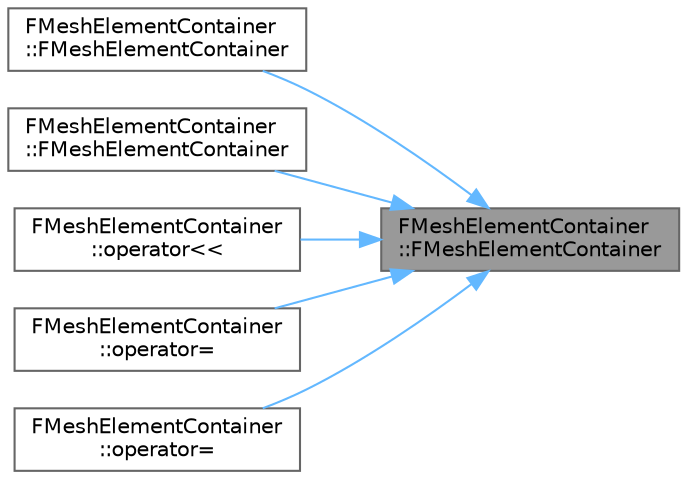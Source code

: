 digraph "FMeshElementContainer::FMeshElementContainer"
{
 // INTERACTIVE_SVG=YES
 // LATEX_PDF_SIZE
  bgcolor="transparent";
  edge [fontname=Helvetica,fontsize=10,labelfontname=Helvetica,labelfontsize=10];
  node [fontname=Helvetica,fontsize=10,shape=box,height=0.2,width=0.4];
  rankdir="RL";
  Node1 [id="Node000001",label="FMeshElementContainer\l::FMeshElementContainer",height=0.2,width=0.4,color="gray40", fillcolor="grey60", style="filled", fontcolor="black",tooltip=" "];
  Node1 -> Node2 [id="edge1_Node000001_Node000002",dir="back",color="steelblue1",style="solid",tooltip=" "];
  Node2 [id="Node000002",label="FMeshElementContainer\l::FMeshElementContainer",height=0.2,width=0.4,color="grey40", fillcolor="white", style="filled",URL="$dd/daa/classFMeshElementContainer.html#a31a930ba7c9f9f8f0d4a1f9744872e04",tooltip=" "];
  Node1 -> Node3 [id="edge2_Node000001_Node000003",dir="back",color="steelblue1",style="solid",tooltip=" "];
  Node3 [id="Node000003",label="FMeshElementContainer\l::FMeshElementContainer",height=0.2,width=0.4,color="grey40", fillcolor="white", style="filled",URL="$dd/daa/classFMeshElementContainer.html#a18123c62f55526ee2a59ffe163cc83af",tooltip="Move constructor which ensures that NumHoles is set correctly in the moved object."];
  Node1 -> Node4 [id="edge3_Node000001_Node000004",dir="back",color="steelblue1",style="solid",tooltip=" "];
  Node4 [id="Node000004",label="FMeshElementContainer\l::operator\<\<",height=0.2,width=0.4,color="grey40", fillcolor="white", style="filled",URL="$dd/daa/classFMeshElementContainer.html#aca0b05f30ca0e803061750f382846c86",tooltip="Serializer."];
  Node1 -> Node5 [id="edge4_Node000001_Node000005",dir="back",color="steelblue1",style="solid",tooltip=" "];
  Node5 [id="Node000005",label="FMeshElementContainer\l::operator=",height=0.2,width=0.4,color="grey40", fillcolor="white", style="filled",URL="$dd/daa/classFMeshElementContainer.html#acca392f952ece12010e17c9482110f69",tooltip=" "];
  Node1 -> Node6 [id="edge5_Node000001_Node000006",dir="back",color="steelblue1",style="solid",tooltip=" "];
  Node6 [id="Node000006",label="FMeshElementContainer\l::operator=",height=0.2,width=0.4,color="grey40", fillcolor="white", style="filled",URL="$dd/daa/classFMeshElementContainer.html#a36661ae1f524b7475ea411cea4fef27b",tooltip="Move assignment operator which ensures that NumHoles is set correctly in the moved object."];
}

